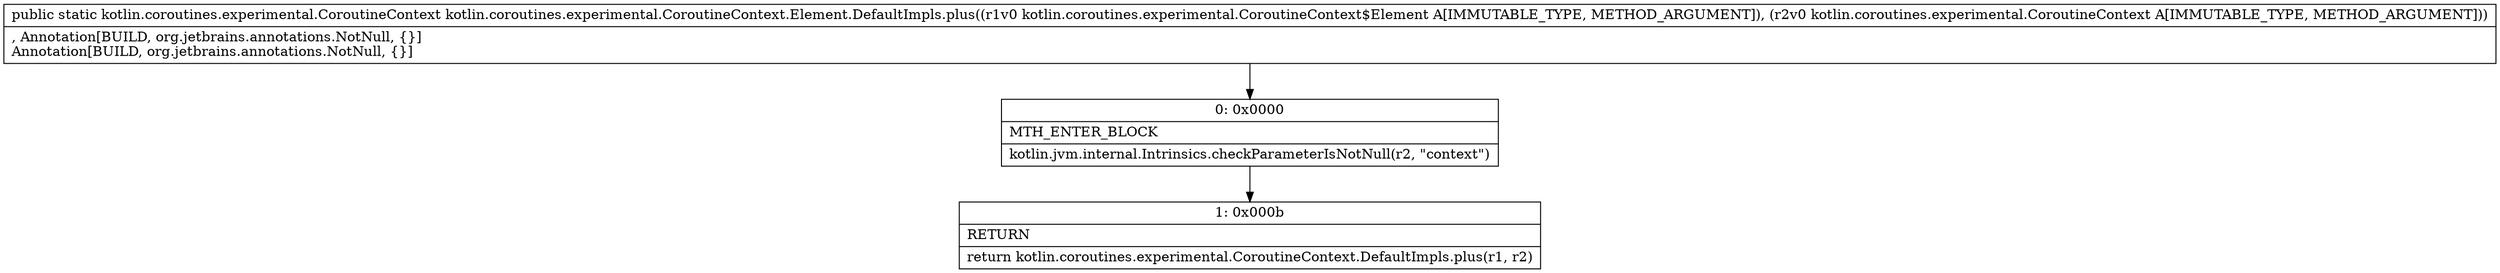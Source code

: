 digraph "CFG forkotlin.coroutines.experimental.CoroutineContext.Element.DefaultImpls.plus(Lkotlin\/coroutines\/experimental\/CoroutineContext$Element;Lkotlin\/coroutines\/experimental\/CoroutineContext;)Lkotlin\/coroutines\/experimental\/CoroutineContext;" {
Node_0 [shape=record,label="{0\:\ 0x0000|MTH_ENTER_BLOCK\l|kotlin.jvm.internal.Intrinsics.checkParameterIsNotNull(r2, \"context\")\l}"];
Node_1 [shape=record,label="{1\:\ 0x000b|RETURN\l|return kotlin.coroutines.experimental.CoroutineContext.DefaultImpls.plus(r1, r2)\l}"];
MethodNode[shape=record,label="{public static kotlin.coroutines.experimental.CoroutineContext kotlin.coroutines.experimental.CoroutineContext.Element.DefaultImpls.plus((r1v0 kotlin.coroutines.experimental.CoroutineContext$Element A[IMMUTABLE_TYPE, METHOD_ARGUMENT]), (r2v0 kotlin.coroutines.experimental.CoroutineContext A[IMMUTABLE_TYPE, METHOD_ARGUMENT]))  | , Annotation[BUILD, org.jetbrains.annotations.NotNull, \{\}]\lAnnotation[BUILD, org.jetbrains.annotations.NotNull, \{\}]\l}"];
MethodNode -> Node_0;
Node_0 -> Node_1;
}

